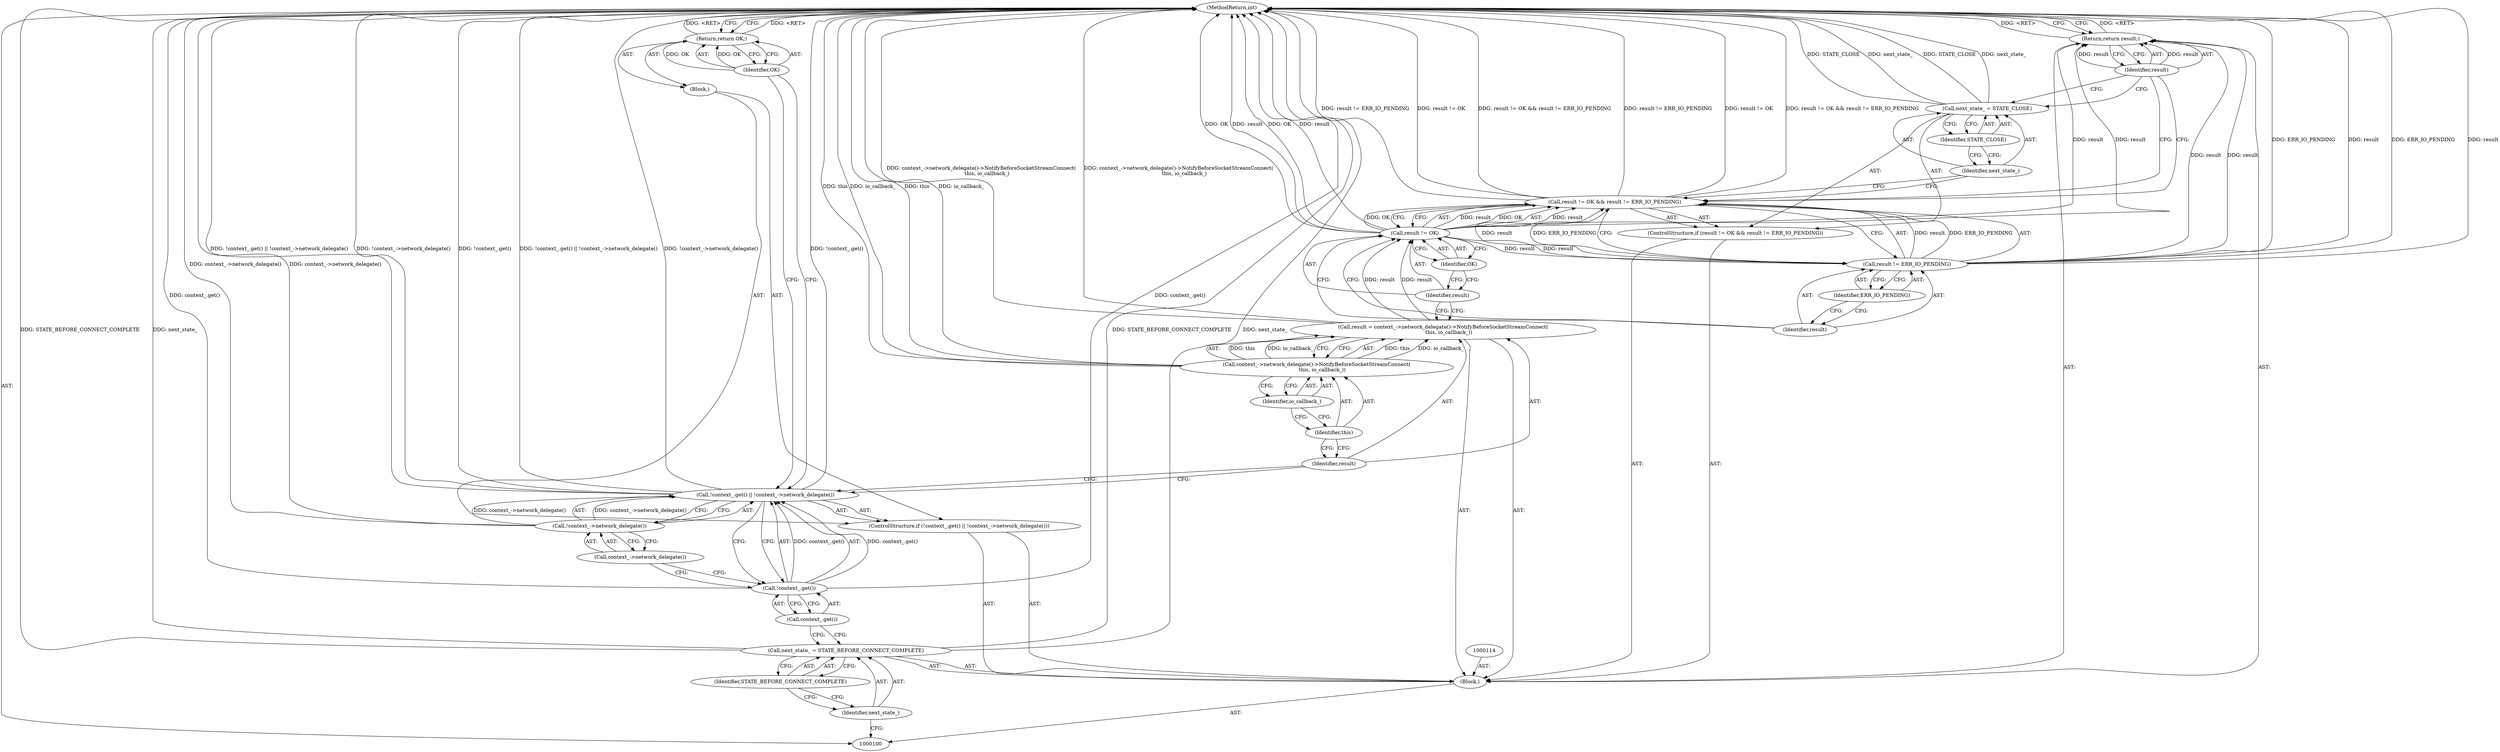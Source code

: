 digraph "1_Chrome_ca8cc70b2de822b939f87effc7c2b83bac280a44_2" {
"1000133" [label="(MethodReturn,int)"];
"1000101" [label="(Block,)"];
"1000130" [label="(Identifier,STATE_CLOSE)"];
"1000128" [label="(Call,next_state_ = STATE_CLOSE)"];
"1000129" [label="(Identifier,next_state_)"];
"1000131" [label="(Return,return result;)"];
"1000132" [label="(Identifier,result)"];
"1000104" [label="(Identifier,STATE_BEFORE_CONNECT_COMPLETE)"];
"1000102" [label="(Call,next_state_ = STATE_BEFORE_CONNECT_COMPLETE)"];
"1000103" [label="(Identifier,next_state_)"];
"1000105" [label="(ControlStructure,if (!context_.get() || !context_->network_delegate()))"];
"1000109" [label="(Call,!context_->network_delegate())"];
"1000110" [label="(Call,context_->network_delegate())"];
"1000111" [label="(Block,)"];
"1000106" [label="(Call,!context_.get() || !context_->network_delegate())"];
"1000107" [label="(Call,!context_.get())"];
"1000108" [label="(Call,context_.get())"];
"1000113" [label="(Identifier,OK)"];
"1000112" [label="(Return,return OK;)"];
"1000117" [label="(Call,context_->network_delegate()->NotifyBeforeSocketStreamConnect(\n       this, io_callback_))"];
"1000115" [label="(Call,result = context_->network_delegate()->NotifyBeforeSocketStreamConnect(\n       this, io_callback_))"];
"1000116" [label="(Identifier,result)"];
"1000119" [label="(Identifier,io_callback_)"];
"1000118" [label="(Identifier,this)"];
"1000124" [label="(Identifier,OK)"];
"1000120" [label="(ControlStructure,if (result != OK && result != ERR_IO_PENDING))"];
"1000125" [label="(Call,result != ERR_IO_PENDING)"];
"1000126" [label="(Identifier,result)"];
"1000127" [label="(Identifier,ERR_IO_PENDING)"];
"1000121" [label="(Call,result != OK && result != ERR_IO_PENDING)"];
"1000122" [label="(Call,result != OK)"];
"1000123" [label="(Identifier,result)"];
"1000133" -> "1000100"  [label="AST: "];
"1000133" -> "1000112"  [label="CFG: "];
"1000133" -> "1000131"  [label="CFG: "];
"1000112" -> "1000133"  [label="DDG: <RET>"];
"1000115" -> "1000133"  [label="DDG: context_->network_delegate()->NotifyBeforeSocketStreamConnect(\n       this, io_callback_)"];
"1000121" -> "1000133"  [label="DDG: result != ERR_IO_PENDING"];
"1000121" -> "1000133"  [label="DDG: result != OK"];
"1000121" -> "1000133"  [label="DDG: result != OK && result != ERR_IO_PENDING"];
"1000107" -> "1000133"  [label="DDG: context_.get()"];
"1000106" -> "1000133"  [label="DDG: !context_.get()"];
"1000106" -> "1000133"  [label="DDG: !context_.get() || !context_->network_delegate()"];
"1000106" -> "1000133"  [label="DDG: !context_->network_delegate()"];
"1000102" -> "1000133"  [label="DDG: STATE_BEFORE_CONNECT_COMPLETE"];
"1000102" -> "1000133"  [label="DDG: next_state_"];
"1000122" -> "1000133"  [label="DDG: result"];
"1000122" -> "1000133"  [label="DDG: OK"];
"1000125" -> "1000133"  [label="DDG: ERR_IO_PENDING"];
"1000125" -> "1000133"  [label="DDG: result"];
"1000117" -> "1000133"  [label="DDG: this"];
"1000117" -> "1000133"  [label="DDG: io_callback_"];
"1000109" -> "1000133"  [label="DDG: context_->network_delegate()"];
"1000128" -> "1000133"  [label="DDG: STATE_CLOSE"];
"1000128" -> "1000133"  [label="DDG: next_state_"];
"1000131" -> "1000133"  [label="DDG: <RET>"];
"1000101" -> "1000100"  [label="AST: "];
"1000102" -> "1000101"  [label="AST: "];
"1000105" -> "1000101"  [label="AST: "];
"1000114" -> "1000101"  [label="AST: "];
"1000115" -> "1000101"  [label="AST: "];
"1000120" -> "1000101"  [label="AST: "];
"1000131" -> "1000101"  [label="AST: "];
"1000130" -> "1000128"  [label="AST: "];
"1000130" -> "1000129"  [label="CFG: "];
"1000128" -> "1000130"  [label="CFG: "];
"1000128" -> "1000120"  [label="AST: "];
"1000128" -> "1000130"  [label="CFG: "];
"1000129" -> "1000128"  [label="AST: "];
"1000130" -> "1000128"  [label="AST: "];
"1000132" -> "1000128"  [label="CFG: "];
"1000128" -> "1000133"  [label="DDG: STATE_CLOSE"];
"1000128" -> "1000133"  [label="DDG: next_state_"];
"1000129" -> "1000128"  [label="AST: "];
"1000129" -> "1000121"  [label="CFG: "];
"1000130" -> "1000129"  [label="CFG: "];
"1000131" -> "1000101"  [label="AST: "];
"1000131" -> "1000132"  [label="CFG: "];
"1000132" -> "1000131"  [label="AST: "];
"1000133" -> "1000131"  [label="CFG: "];
"1000131" -> "1000133"  [label="DDG: <RET>"];
"1000132" -> "1000131"  [label="DDG: result"];
"1000125" -> "1000131"  [label="DDG: result"];
"1000122" -> "1000131"  [label="DDG: result"];
"1000132" -> "1000131"  [label="AST: "];
"1000132" -> "1000128"  [label="CFG: "];
"1000132" -> "1000121"  [label="CFG: "];
"1000131" -> "1000132"  [label="CFG: "];
"1000132" -> "1000131"  [label="DDG: result"];
"1000104" -> "1000102"  [label="AST: "];
"1000104" -> "1000103"  [label="CFG: "];
"1000102" -> "1000104"  [label="CFG: "];
"1000102" -> "1000101"  [label="AST: "];
"1000102" -> "1000104"  [label="CFG: "];
"1000103" -> "1000102"  [label="AST: "];
"1000104" -> "1000102"  [label="AST: "];
"1000108" -> "1000102"  [label="CFG: "];
"1000102" -> "1000133"  [label="DDG: STATE_BEFORE_CONNECT_COMPLETE"];
"1000102" -> "1000133"  [label="DDG: next_state_"];
"1000103" -> "1000102"  [label="AST: "];
"1000103" -> "1000100"  [label="CFG: "];
"1000104" -> "1000103"  [label="CFG: "];
"1000105" -> "1000101"  [label="AST: "];
"1000106" -> "1000105"  [label="AST: "];
"1000111" -> "1000105"  [label="AST: "];
"1000109" -> "1000106"  [label="AST: "];
"1000109" -> "1000110"  [label="CFG: "];
"1000110" -> "1000109"  [label="AST: "];
"1000106" -> "1000109"  [label="CFG: "];
"1000109" -> "1000133"  [label="DDG: context_->network_delegate()"];
"1000109" -> "1000106"  [label="DDG: context_->network_delegate()"];
"1000110" -> "1000109"  [label="AST: "];
"1000110" -> "1000107"  [label="CFG: "];
"1000109" -> "1000110"  [label="CFG: "];
"1000111" -> "1000105"  [label="AST: "];
"1000112" -> "1000111"  [label="AST: "];
"1000106" -> "1000105"  [label="AST: "];
"1000106" -> "1000107"  [label="CFG: "];
"1000106" -> "1000109"  [label="CFG: "];
"1000107" -> "1000106"  [label="AST: "];
"1000109" -> "1000106"  [label="AST: "];
"1000113" -> "1000106"  [label="CFG: "];
"1000116" -> "1000106"  [label="CFG: "];
"1000106" -> "1000133"  [label="DDG: !context_.get()"];
"1000106" -> "1000133"  [label="DDG: !context_.get() || !context_->network_delegate()"];
"1000106" -> "1000133"  [label="DDG: !context_->network_delegate()"];
"1000107" -> "1000106"  [label="DDG: context_.get()"];
"1000109" -> "1000106"  [label="DDG: context_->network_delegate()"];
"1000107" -> "1000106"  [label="AST: "];
"1000107" -> "1000108"  [label="CFG: "];
"1000108" -> "1000107"  [label="AST: "];
"1000110" -> "1000107"  [label="CFG: "];
"1000106" -> "1000107"  [label="CFG: "];
"1000107" -> "1000133"  [label="DDG: context_.get()"];
"1000107" -> "1000106"  [label="DDG: context_.get()"];
"1000108" -> "1000107"  [label="AST: "];
"1000108" -> "1000102"  [label="CFG: "];
"1000107" -> "1000108"  [label="CFG: "];
"1000113" -> "1000112"  [label="AST: "];
"1000113" -> "1000106"  [label="CFG: "];
"1000112" -> "1000113"  [label="CFG: "];
"1000113" -> "1000112"  [label="DDG: OK"];
"1000112" -> "1000111"  [label="AST: "];
"1000112" -> "1000113"  [label="CFG: "];
"1000113" -> "1000112"  [label="AST: "];
"1000133" -> "1000112"  [label="CFG: "];
"1000112" -> "1000133"  [label="DDG: <RET>"];
"1000113" -> "1000112"  [label="DDG: OK"];
"1000117" -> "1000115"  [label="AST: "];
"1000117" -> "1000119"  [label="CFG: "];
"1000118" -> "1000117"  [label="AST: "];
"1000119" -> "1000117"  [label="AST: "];
"1000115" -> "1000117"  [label="CFG: "];
"1000117" -> "1000133"  [label="DDG: this"];
"1000117" -> "1000133"  [label="DDG: io_callback_"];
"1000117" -> "1000115"  [label="DDG: this"];
"1000117" -> "1000115"  [label="DDG: io_callback_"];
"1000115" -> "1000101"  [label="AST: "];
"1000115" -> "1000117"  [label="CFG: "];
"1000116" -> "1000115"  [label="AST: "];
"1000117" -> "1000115"  [label="AST: "];
"1000123" -> "1000115"  [label="CFG: "];
"1000115" -> "1000133"  [label="DDG: context_->network_delegate()->NotifyBeforeSocketStreamConnect(\n       this, io_callback_)"];
"1000117" -> "1000115"  [label="DDG: this"];
"1000117" -> "1000115"  [label="DDG: io_callback_"];
"1000115" -> "1000122"  [label="DDG: result"];
"1000116" -> "1000115"  [label="AST: "];
"1000116" -> "1000106"  [label="CFG: "];
"1000118" -> "1000116"  [label="CFG: "];
"1000119" -> "1000117"  [label="AST: "];
"1000119" -> "1000118"  [label="CFG: "];
"1000117" -> "1000119"  [label="CFG: "];
"1000118" -> "1000117"  [label="AST: "];
"1000118" -> "1000116"  [label="CFG: "];
"1000119" -> "1000118"  [label="CFG: "];
"1000124" -> "1000122"  [label="AST: "];
"1000124" -> "1000123"  [label="CFG: "];
"1000122" -> "1000124"  [label="CFG: "];
"1000120" -> "1000101"  [label="AST: "];
"1000121" -> "1000120"  [label="AST: "];
"1000128" -> "1000120"  [label="AST: "];
"1000125" -> "1000121"  [label="AST: "];
"1000125" -> "1000127"  [label="CFG: "];
"1000126" -> "1000125"  [label="AST: "];
"1000127" -> "1000125"  [label="AST: "];
"1000121" -> "1000125"  [label="CFG: "];
"1000125" -> "1000133"  [label="DDG: ERR_IO_PENDING"];
"1000125" -> "1000133"  [label="DDG: result"];
"1000125" -> "1000121"  [label="DDG: result"];
"1000125" -> "1000121"  [label="DDG: ERR_IO_PENDING"];
"1000122" -> "1000125"  [label="DDG: result"];
"1000125" -> "1000131"  [label="DDG: result"];
"1000126" -> "1000125"  [label="AST: "];
"1000126" -> "1000122"  [label="CFG: "];
"1000127" -> "1000126"  [label="CFG: "];
"1000127" -> "1000125"  [label="AST: "];
"1000127" -> "1000126"  [label="CFG: "];
"1000125" -> "1000127"  [label="CFG: "];
"1000121" -> "1000120"  [label="AST: "];
"1000121" -> "1000122"  [label="CFG: "];
"1000121" -> "1000125"  [label="CFG: "];
"1000122" -> "1000121"  [label="AST: "];
"1000125" -> "1000121"  [label="AST: "];
"1000129" -> "1000121"  [label="CFG: "];
"1000132" -> "1000121"  [label="CFG: "];
"1000121" -> "1000133"  [label="DDG: result != ERR_IO_PENDING"];
"1000121" -> "1000133"  [label="DDG: result != OK"];
"1000121" -> "1000133"  [label="DDG: result != OK && result != ERR_IO_PENDING"];
"1000122" -> "1000121"  [label="DDG: result"];
"1000122" -> "1000121"  [label="DDG: OK"];
"1000125" -> "1000121"  [label="DDG: result"];
"1000125" -> "1000121"  [label="DDG: ERR_IO_PENDING"];
"1000122" -> "1000121"  [label="AST: "];
"1000122" -> "1000124"  [label="CFG: "];
"1000123" -> "1000122"  [label="AST: "];
"1000124" -> "1000122"  [label="AST: "];
"1000126" -> "1000122"  [label="CFG: "];
"1000121" -> "1000122"  [label="CFG: "];
"1000122" -> "1000133"  [label="DDG: result"];
"1000122" -> "1000133"  [label="DDG: OK"];
"1000122" -> "1000121"  [label="DDG: result"];
"1000122" -> "1000121"  [label="DDG: OK"];
"1000115" -> "1000122"  [label="DDG: result"];
"1000122" -> "1000125"  [label="DDG: result"];
"1000122" -> "1000131"  [label="DDG: result"];
"1000123" -> "1000122"  [label="AST: "];
"1000123" -> "1000115"  [label="CFG: "];
"1000124" -> "1000123"  [label="CFG: "];
}
